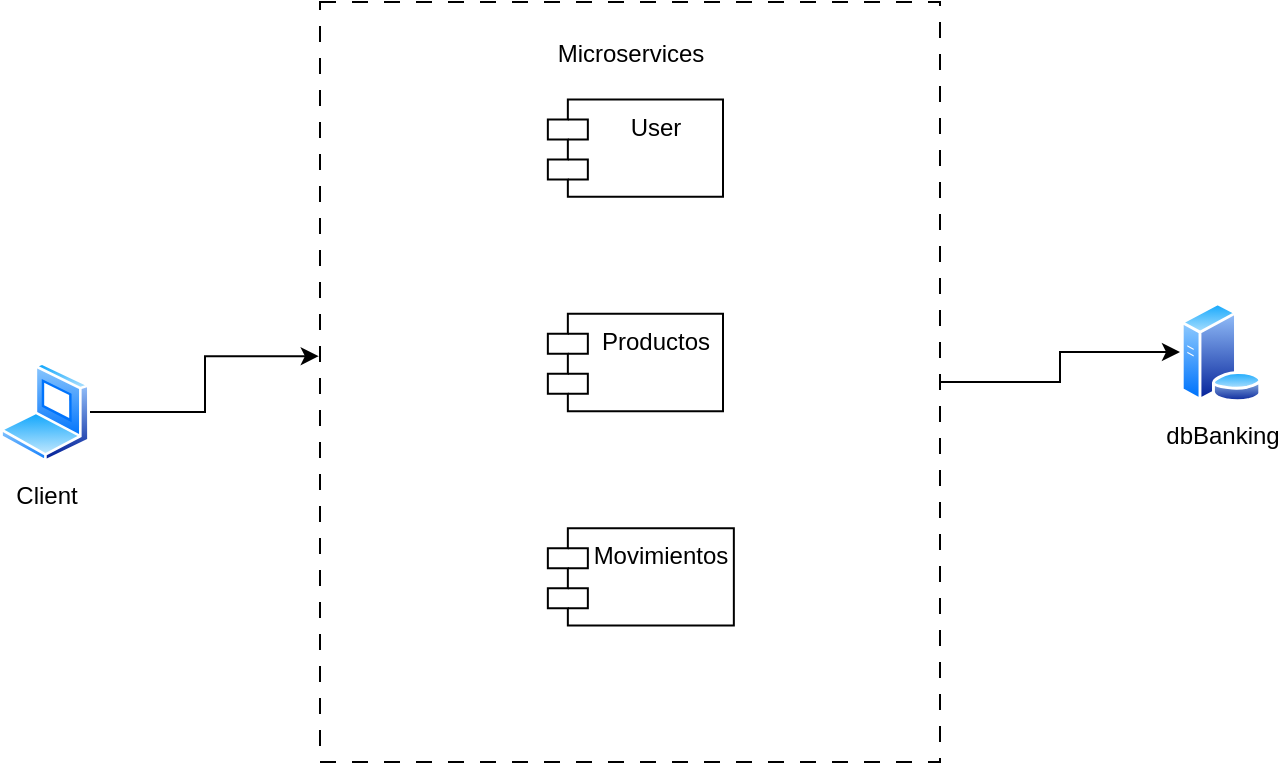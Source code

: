 <mxfile version="22.1.21" type="device">
  <diagram id="8oLspM2wZ1H77Sg41tob" name="Página-2">
    <mxGraphModel dx="1009" dy="621" grid="1" gridSize="10" guides="1" tooltips="1" connect="1" arrows="1" fold="1" page="1" pageScale="1" pageWidth="827" pageHeight="1169" math="0" shadow="0">
      <root>
        <mxCell id="0" />
        <mxCell id="1" parent="0" />
        <mxCell id="yzk8e4KCEQ2QvVVyf_Z4-1" value="Client" style="image;aspect=fixed;perimeter=ellipsePerimeter;html=1;align=center;shadow=0;dashed=0;spacingTop=3;image=img/lib/active_directory/laptop_client.svg;" parent="1" vertex="1">
          <mxGeometry x="90" y="260" width="45" height="50" as="geometry" />
        </mxCell>
        <mxCell id="yzk8e4KCEQ2QvVVyf_Z4-2" value="dbBanking" style="image;aspect=fixed;perimeter=ellipsePerimeter;html=1;align=center;shadow=0;dashed=0;spacingTop=3;image=img/lib/active_directory/database_server.svg;" parent="1" vertex="1">
          <mxGeometry x="680" y="230" width="41" height="50" as="geometry" />
        </mxCell>
        <mxCell id="kXRiTJhAdjk5Hr_LBJBL-1" value="" style="group" parent="1" vertex="1" connectable="0">
          <mxGeometry x="250" y="80" width="310" height="380" as="geometry" />
        </mxCell>
        <mxCell id="yzk8e4KCEQ2QvVVyf_Z4-3" value="" style="rounded=0;whiteSpace=wrap;html=1;dashed=1;dashPattern=8 8;" parent="kXRiTJhAdjk5Hr_LBJBL-1" vertex="1">
          <mxGeometry width="310" height="380.0" as="geometry" />
        </mxCell>
        <mxCell id="yzk8e4KCEQ2QvVVyf_Z4-4" value="Microservices" style="text;html=1;strokeColor=none;fillColor=none;align=center;verticalAlign=middle;whiteSpace=wrap;rounded=0;" parent="kXRiTJhAdjk5Hr_LBJBL-1" vertex="1">
          <mxGeometry x="118.529" y="10.27" width="72.941" height="30.811" as="geometry" />
        </mxCell>
        <mxCell id="pIi0J-Xdgk0wjFKAjO-7-1" value="User" style="shape=module;align=left;spacingLeft=20;align=center;verticalAlign=top;whiteSpace=wrap;html=1;" parent="kXRiTJhAdjk5Hr_LBJBL-1" vertex="1">
          <mxGeometry x="113.925" y="48.718" width="87.575" height="48.718" as="geometry" />
        </mxCell>
        <mxCell id="pIi0J-Xdgk0wjFKAjO-7-3" value="Movimientos" style="shape=module;align=left;spacingLeft=20;align=center;verticalAlign=top;whiteSpace=wrap;html=1;" parent="kXRiTJhAdjk5Hr_LBJBL-1" vertex="1">
          <mxGeometry x="113.925" y="263.077" width="93" height="48.718" as="geometry" />
        </mxCell>
        <mxCell id="pIi0J-Xdgk0wjFKAjO-7-2" value="Productos" style="shape=module;align=left;spacingLeft=20;align=center;verticalAlign=top;whiteSpace=wrap;html=1;" parent="kXRiTJhAdjk5Hr_LBJBL-1" vertex="1">
          <mxGeometry x="113.925" y="155.897" width="87.575" height="48.718" as="geometry" />
        </mxCell>
        <mxCell id="GyOG85taT2vMuiKuXW7j-3" style="edgeStyle=orthogonalEdgeStyle;rounded=0;orthogonalLoop=1;jettySize=auto;html=1;entryX=-0.002;entryY=0.466;entryDx=0;entryDy=0;entryPerimeter=0;" parent="1" source="yzk8e4KCEQ2QvVVyf_Z4-1" target="yzk8e4KCEQ2QvVVyf_Z4-3" edge="1">
          <mxGeometry relative="1" as="geometry" />
        </mxCell>
        <mxCell id="GyOG85taT2vMuiKuXW7j-6" style="edgeStyle=orthogonalEdgeStyle;rounded=0;orthogonalLoop=1;jettySize=auto;html=1;" parent="1" source="yzk8e4KCEQ2QvVVyf_Z4-3" target="yzk8e4KCEQ2QvVVyf_Z4-2" edge="1">
          <mxGeometry relative="1" as="geometry" />
        </mxCell>
      </root>
    </mxGraphModel>
  </diagram>
</mxfile>
